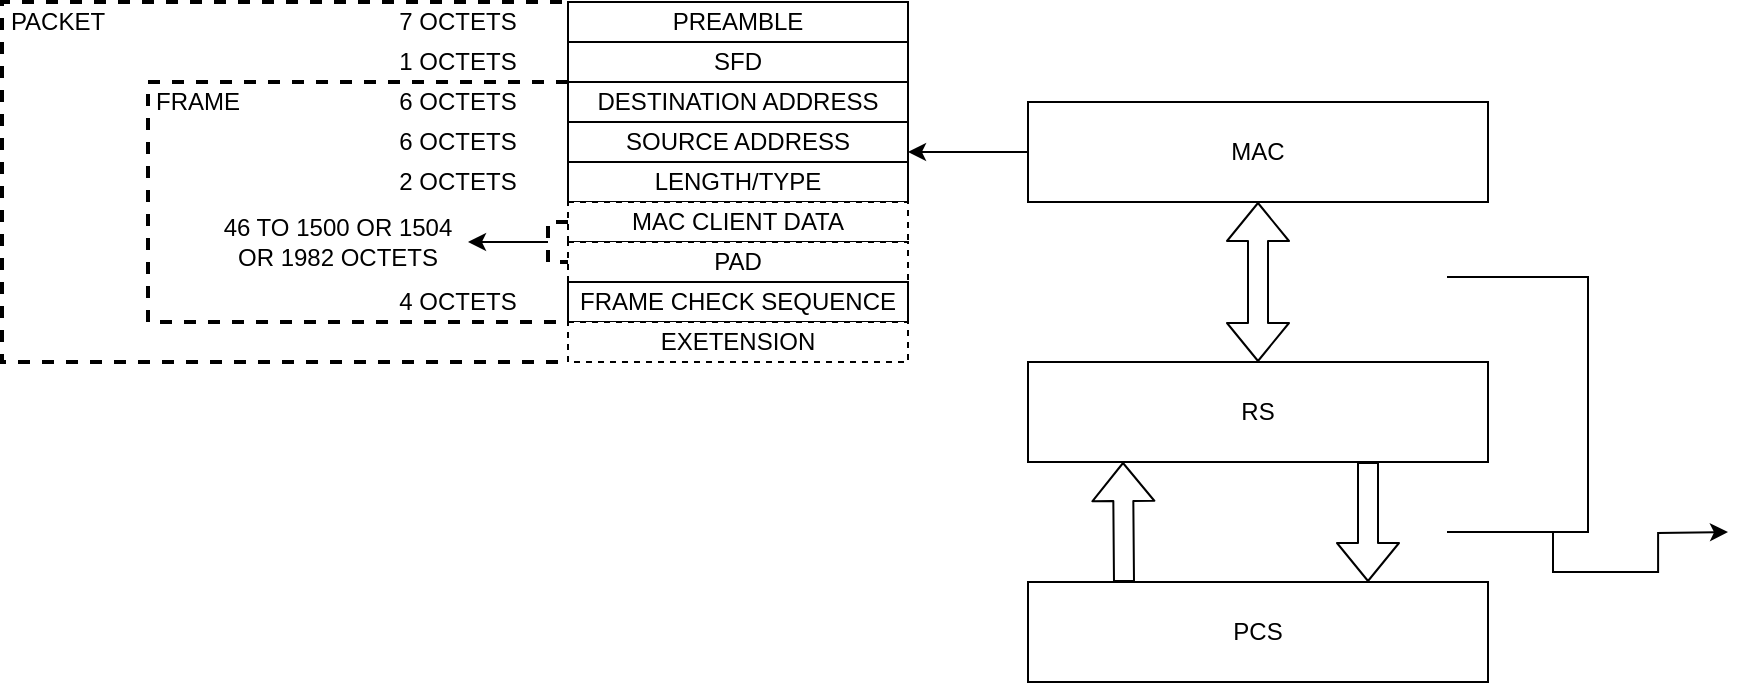 <mxfile version="13.6.6" type="github">
  <diagram id="OBKR02FrYidgBjTfZYDG" name="Page-1">
    <mxGraphModel dx="1609" dy="446" grid="1" gridSize="10" guides="1" tooltips="1" connect="1" arrows="1" fold="1" page="1" pageScale="1" pageWidth="827" pageHeight="1169" background="none" math="0" shadow="0">
      <root>
        <mxCell id="0" />
        <mxCell id="1" parent="0" />
        <mxCell id="9v_twUDeS9fNEYnVA7CQ-1" value="MAC" style="rounded=0;whiteSpace=wrap;html=1;" parent="1" vertex="1">
          <mxGeometry x="100" y="90" width="230" height="50" as="geometry" />
        </mxCell>
        <mxCell id="9fPGOeFuEC6bNh4Ro0Tt-1" value="RS" style="rounded=0;whiteSpace=wrap;html=1;align=center;" parent="1" vertex="1">
          <mxGeometry x="100" y="220" width="230" height="50" as="geometry" />
        </mxCell>
        <mxCell id="9fPGOeFuEC6bNh4Ro0Tt-2" value="" style="endArrow=classic;html=1;exitX=0;exitY=0.5;exitDx=0;exitDy=0;" parent="1" source="9v_twUDeS9fNEYnVA7CQ-1" edge="1">
          <mxGeometry width="50" height="50" relative="1" as="geometry">
            <mxPoint x="-10" y="140" as="sourcePoint" />
            <mxPoint x="40" y="115" as="targetPoint" />
          </mxGeometry>
        </mxCell>
        <mxCell id="9fPGOeFuEC6bNh4Ro0Tt-3" value="PREAMBLE" style="rounded=0;whiteSpace=wrap;html=1;" parent="1" vertex="1">
          <mxGeometry x="-130" y="40" width="170" height="20" as="geometry" />
        </mxCell>
        <mxCell id="9fPGOeFuEC6bNh4Ro0Tt-4" value="SFD" style="rounded=0;whiteSpace=wrap;html=1;" parent="1" vertex="1">
          <mxGeometry x="-130" y="60" width="170" height="20" as="geometry" />
        </mxCell>
        <mxCell id="9fPGOeFuEC6bNh4Ro0Tt-5" value="DESTINATION ADDRESS" style="rounded=0;whiteSpace=wrap;html=1;" parent="1" vertex="1">
          <mxGeometry x="-130" y="80" width="170" height="20" as="geometry" />
        </mxCell>
        <mxCell id="9fPGOeFuEC6bNh4Ro0Tt-6" value="SOURCE ADDRESS" style="rounded=0;whiteSpace=wrap;html=1;" parent="1" vertex="1">
          <mxGeometry x="-130" y="100" width="170" height="20" as="geometry" />
        </mxCell>
        <mxCell id="9fPGOeFuEC6bNh4Ro0Tt-7" value="LENGTH/TYPE" style="rounded=0;whiteSpace=wrap;html=1;" parent="1" vertex="1">
          <mxGeometry x="-130" y="120" width="170" height="20" as="geometry" />
        </mxCell>
        <mxCell id="9fPGOeFuEC6bNh4Ro0Tt-8" value="MAC CLIENT DATA" style="rounded=0;whiteSpace=wrap;html=1;dashed=1;" parent="1" vertex="1">
          <mxGeometry x="-130" y="140" width="170" height="20" as="geometry" />
        </mxCell>
        <mxCell id="9fPGOeFuEC6bNh4Ro0Tt-9" value="PAD" style="rounded=0;whiteSpace=wrap;html=1;dashed=1;" parent="1" vertex="1">
          <mxGeometry x="-130" y="160" width="170" height="20" as="geometry" />
        </mxCell>
        <mxCell id="9fPGOeFuEC6bNh4Ro0Tt-10" value="FRAME CHECK SEQUENCE" style="rounded=0;whiteSpace=wrap;html=1;" parent="1" vertex="1">
          <mxGeometry x="-130" y="180" width="170" height="20" as="geometry" />
        </mxCell>
        <mxCell id="9fPGOeFuEC6bNh4Ro0Tt-11" value="EXETENSION" style="rounded=0;whiteSpace=wrap;html=1;dashed=1;" parent="1" vertex="1">
          <mxGeometry x="-130" y="200" width="170" height="20" as="geometry" />
        </mxCell>
        <mxCell id="9fPGOeFuEC6bNh4Ro0Tt-12" value="7 OCTETS" style="text;html=1;strokeColor=none;fillColor=none;align=center;verticalAlign=middle;whiteSpace=wrap;rounded=0;dashed=1;" parent="1" vertex="1">
          <mxGeometry x="-240" y="40" width="110" height="20" as="geometry" />
        </mxCell>
        <mxCell id="9fPGOeFuEC6bNh4Ro0Tt-13" value="1 OCTETS" style="text;html=1;strokeColor=none;fillColor=none;align=center;verticalAlign=middle;whiteSpace=wrap;rounded=0;dashed=1;" parent="1" vertex="1">
          <mxGeometry x="-240" y="60" width="110" height="20" as="geometry" />
        </mxCell>
        <mxCell id="9fPGOeFuEC6bNh4Ro0Tt-14" value="6 OCTETS" style="text;html=1;strokeColor=none;fillColor=none;align=center;verticalAlign=middle;whiteSpace=wrap;rounded=0;dashed=1;" parent="1" vertex="1">
          <mxGeometry x="-240" y="80" width="110" height="20" as="geometry" />
        </mxCell>
        <mxCell id="9fPGOeFuEC6bNh4Ro0Tt-15" value="6 OCTETS" style="text;html=1;strokeColor=none;fillColor=none;align=center;verticalAlign=middle;whiteSpace=wrap;rounded=0;dashed=1;" parent="1" vertex="1">
          <mxGeometry x="-240" y="100" width="110" height="20" as="geometry" />
        </mxCell>
        <mxCell id="9fPGOeFuEC6bNh4Ro0Tt-16" value="2 OCTETS" style="text;html=1;strokeColor=none;fillColor=none;align=center;verticalAlign=middle;whiteSpace=wrap;rounded=0;dashed=1;" parent="1" vertex="1">
          <mxGeometry x="-240" y="120" width="110" height="20" as="geometry" />
        </mxCell>
        <mxCell id="9fPGOeFuEC6bNh4Ro0Tt-17" value="4 OCTETS" style="text;html=1;strokeColor=none;fillColor=none;align=center;verticalAlign=middle;whiteSpace=wrap;rounded=0;dashed=1;" parent="1" vertex="1">
          <mxGeometry x="-240" y="180" width="110" height="20" as="geometry" />
        </mxCell>
        <mxCell id="9fPGOeFuEC6bNh4Ro0Tt-19" value="" style="strokeWidth=2;html=1;shape=mxgraph.flowchart.annotation_1;align=left;pointerEvents=1;dashed=1;" parent="1" vertex="1">
          <mxGeometry x="-140" y="150" width="10" height="20" as="geometry" />
        </mxCell>
        <mxCell id="9fPGOeFuEC6bNh4Ro0Tt-21" value="46 TO 1500 OR 1504 OR 1982 OCTETS" style="text;html=1;strokeColor=none;fillColor=none;align=center;verticalAlign=middle;whiteSpace=wrap;rounded=0;dashed=1;" parent="1" vertex="1">
          <mxGeometry x="-310" y="140" width="130" height="40" as="geometry" />
        </mxCell>
        <mxCell id="9fPGOeFuEC6bNh4Ro0Tt-22" value="" style="endArrow=classic;html=1;exitX=0;exitY=0.5;exitDx=0;exitDy=0;exitPerimeter=0;entryX=1;entryY=0.5;entryDx=0;entryDy=0;" parent="1" source="9fPGOeFuEC6bNh4Ro0Tt-19" target="9fPGOeFuEC6bNh4Ro0Tt-21" edge="1">
          <mxGeometry width="50" height="50" relative="1" as="geometry">
            <mxPoint x="-180" y="260" as="sourcePoint" />
            <mxPoint x="-210" y="260" as="targetPoint" />
          </mxGeometry>
        </mxCell>
        <mxCell id="9fPGOeFuEC6bNh4Ro0Tt-23" value="" style="strokeWidth=2;html=1;shape=mxgraph.flowchart.annotation_1;align=left;pointerEvents=1;dashed=1;" parent="1" vertex="1">
          <mxGeometry x="-340" y="80" width="210" height="120" as="geometry" />
        </mxCell>
        <mxCell id="9fPGOeFuEC6bNh4Ro0Tt-25" value="FRAME" style="text;html=1;strokeColor=none;fillColor=none;align=center;verticalAlign=middle;whiteSpace=wrap;rounded=0;dashed=1;" parent="1" vertex="1">
          <mxGeometry x="-340" y="80" width="50" height="20" as="geometry" />
        </mxCell>
        <mxCell id="9fPGOeFuEC6bNh4Ro0Tt-26" value="" style="strokeWidth=2;html=1;shape=mxgraph.flowchart.annotation_1;align=left;pointerEvents=1;dashed=1;" parent="1" vertex="1">
          <mxGeometry x="-413" y="40" width="280" height="180" as="geometry" />
        </mxCell>
        <mxCell id="9fPGOeFuEC6bNh4Ro0Tt-28" value="PACKET" style="text;html=1;strokeColor=none;fillColor=none;align=center;verticalAlign=middle;whiteSpace=wrap;rounded=0;dashed=1;" parent="1" vertex="1">
          <mxGeometry x="-410" y="40" width="50" height="20" as="geometry" />
        </mxCell>
        <mxCell id="GPo_mV5HuPA9lSgtDqWE-3" value="" style="shape=flexArrow;endArrow=classic;startArrow=classic;html=1;exitX=0.5;exitY=0;exitDx=0;exitDy=0;entryX=0.5;entryY=1;entryDx=0;entryDy=0;" parent="1" source="9fPGOeFuEC6bNh4Ro0Tt-1" target="9v_twUDeS9fNEYnVA7CQ-1" edge="1">
          <mxGeometry width="50" height="50" relative="1" as="geometry">
            <mxPoint x="170" y="190" as="sourcePoint" />
            <mxPoint x="220" y="140" as="targetPoint" />
          </mxGeometry>
        </mxCell>
        <mxCell id="GPo_mV5HuPA9lSgtDqWE-4" value="" style="shape=flexArrow;endArrow=classic;html=1;" parent="1" edge="1">
          <mxGeometry width="50" height="50" relative="1" as="geometry">
            <mxPoint x="270" y="270" as="sourcePoint" />
            <mxPoint x="270" y="330" as="targetPoint" />
          </mxGeometry>
        </mxCell>
        <mxCell id="GPo_mV5HuPA9lSgtDqWE-5" value="" style="shape=flexArrow;endArrow=classic;html=1;entryX=0.25;entryY=1;entryDx=0;entryDy=0;" parent="1" edge="1">
          <mxGeometry width="50" height="50" relative="1" as="geometry">
            <mxPoint x="148" y="330" as="sourcePoint" />
            <mxPoint x="147.5" y="270" as="targetPoint" />
          </mxGeometry>
        </mxCell>
        <mxCell id="GPo_mV5HuPA9lSgtDqWE-7" value="PCS" style="rounded=0;whiteSpace=wrap;html=1;align=center;" parent="1" vertex="1">
          <mxGeometry x="100" y="330" width="230" height="50" as="geometry" />
        </mxCell>
        <mxCell id="oBH1msn5_oqsSISDctAQ-1" style="edgeStyle=orthogonalEdgeStyle;rounded=0;orthogonalLoop=1;jettySize=auto;html=1;exitX=0;exitY=0.75;exitDx=0;exitDy=0;" edge="1" parent="1" source="GPo_mV5HuPA9lSgtDqWE-9">
          <mxGeometry relative="1" as="geometry">
            <mxPoint x="450" y="305" as="targetPoint" />
          </mxGeometry>
        </mxCell>
        <mxCell id="GPo_mV5HuPA9lSgtDqWE-9" value="" style="shape=partialRectangle;whiteSpace=wrap;html=1;bottom=1;right=1;left=1;top=0;fillColor=none;routingCenterX=-0.5;rotation=-90;" parent="1" vertex="1">
          <mxGeometry x="281.25" y="206.25" width="127.5" height="70" as="geometry" />
        </mxCell>
      </root>
    </mxGraphModel>
  </diagram>
</mxfile>

